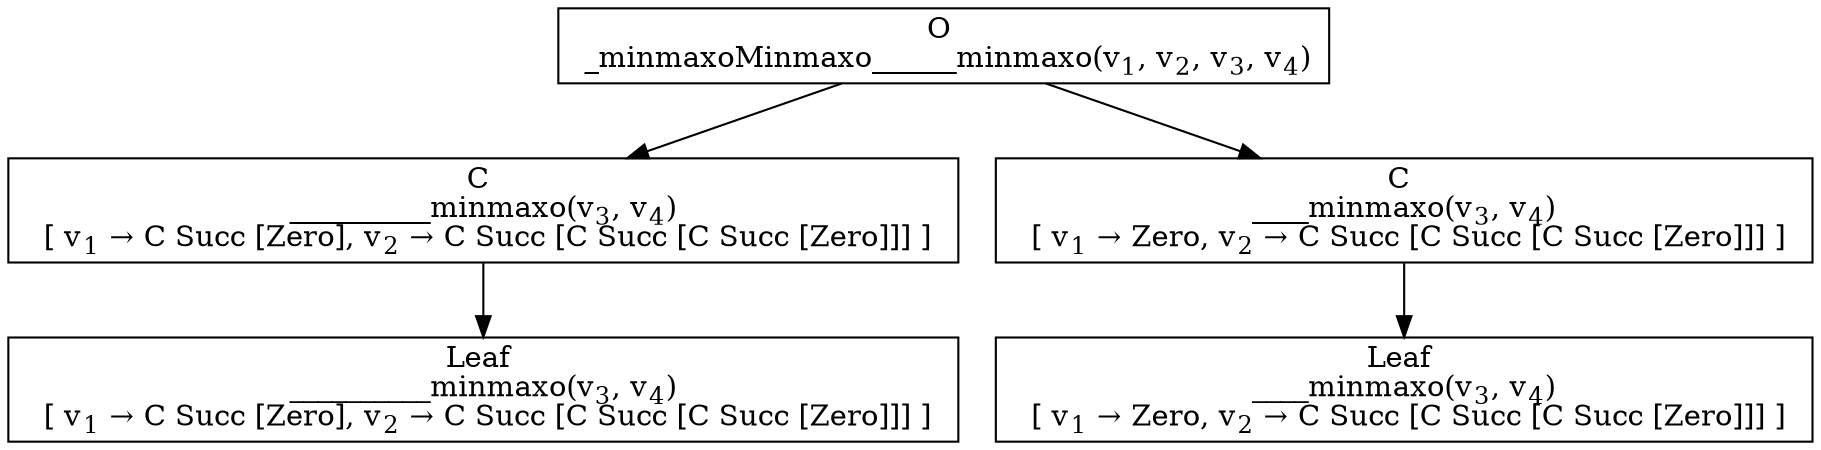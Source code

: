 digraph {
    graph [rankdir=TB
          ,bgcolor=transparent];
    node [shape=box
         ,fillcolor=white
         ,style=filled];
    0 [label=<O <BR/> _minmaxoMinmaxo______minmaxo(v<SUB>1</SUB>, v<SUB>2</SUB>, v<SUB>3</SUB>, v<SUB>4</SUB>)>];
    1 [label=<C <BR/> __________minmaxo(v<SUB>3</SUB>, v<SUB>4</SUB>) <BR/>  [ v<SUB>1</SUB> &rarr; C Succ [Zero], v<SUB>2</SUB> &rarr; C Succ [C Succ [C Succ [Zero]]] ] >];
    2 [label=<C <BR/> ____minmaxo(v<SUB>3</SUB>, v<SUB>4</SUB>) <BR/>  [ v<SUB>1</SUB> &rarr; Zero, v<SUB>2</SUB> &rarr; C Succ [C Succ [C Succ [Zero]]] ] >];
    3 [label=<Leaf <BR/> __________minmaxo(v<SUB>3</SUB>, v<SUB>4</SUB>) <BR/>  [ v<SUB>1</SUB> &rarr; C Succ [Zero], v<SUB>2</SUB> &rarr; C Succ [C Succ [C Succ [Zero]]] ] >];
    4 [label=<Leaf <BR/> ____minmaxo(v<SUB>3</SUB>, v<SUB>4</SUB>) <BR/>  [ v<SUB>1</SUB> &rarr; Zero, v<SUB>2</SUB> &rarr; C Succ [C Succ [C Succ [Zero]]] ] >];
    0 -> 1 [label=""];
    0 -> 2 [label=""];
    1 -> 3 [label=""];
    2 -> 4 [label=""];
}